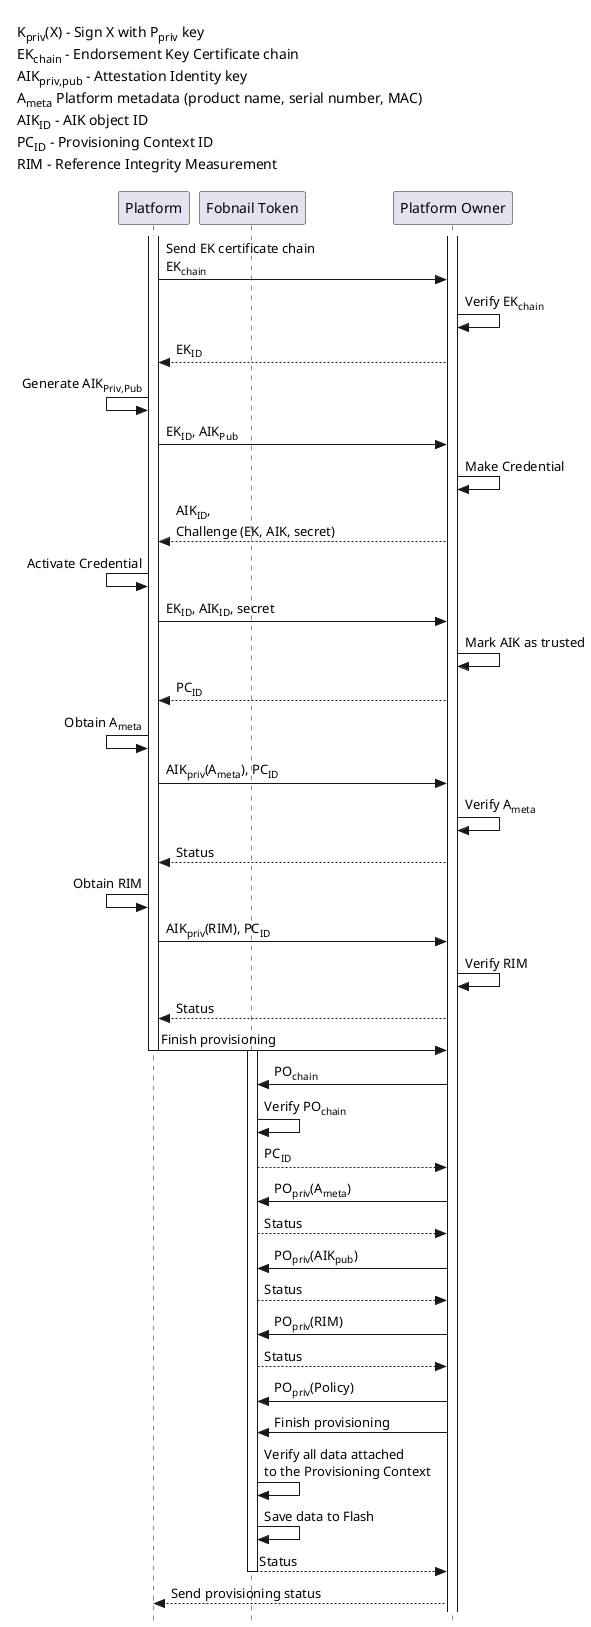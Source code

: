@startuml Fobnail Remote Platform Provisioning

skinparam LegendBorderThickness 0
skinparam LegendBackgroundColor #white
skinparam style strictuml
participant "Platform"
participant "Fobnail Token" as FT
participant "Platform Owner" as PO

legend top left
    K<sub>priv</sub>(X) - Sign X with P<sub>priv</sub> key
    EK<sub>chain</sub> - Endorsement Key Certificate chain
    AIK<sub>priv,pub</sub> - Attestation Identity key
    A<sub>meta</sub> Platform metadata (product name, serial number, MAC)
    AIK<sub>ID</sub> - AIK object ID
    PC<sub>ID</sub> - Provisioning Context ID
    RIM - Reference Integrity Measurement
endlegend

activate Platform
activate PO

Platform -> PO: Send EK certificate chain\nEK<sub>chain</sub>
PO -> PO: Verify EK<sub>chain</sub>
PO --> Platform: EK<sub>ID</sub>
Platform <- Platform: Generate AIK<sub>Priv,Pub</sub>
Platform -> PO: EK<sub>ID</sub>, AIK<sub>Pub</sub>
PO -> PO: Make Credential
PO --> Platform: AIK<sub>ID</sub>,\nChallenge (EK, AIK, secret)
Platform <- Platform: Activate Credential
Platform -> PO: EK<sub>ID</sub>, AIK<sub>ID</sub>, secret
PO -> PO: Mark AIK as trusted
PO --> Platform: PC<sub>ID</sub>
Platform <- Platform: Obtain A<sub>meta</sub>
Platform -> PO: AIK<sub>priv</sub>(A<sub>meta</sub>), PC<sub>ID</sub>
PO -> PO: Verify A<sub>meta</sub>
PO --> Platform: Status
Platform <- Platform: Obtain RIM
Platform -> PO: AIK<sub>priv</sub>(RIM), PC<sub>ID</sub>
PO -> PO: Verify RIM
PO --> Platform: Status
Platform -> PO: Finish provisioning

deactivate Platform
activate FT

PO -> FT: PO<sub>chain</sub>
FT -> FT: Verify PO<sub>chain</sub>
FT --> PO: PC<sub>ID</sub>
PO -> FT: PO<sub>priv</sub>(A<sub>meta</sub>)
FT --> PO: Status
PO -> FT: PO<sub>priv</sub>(AIK<sub>pub</sub>)
FT --> PO: Status
PO -> FT: PO<sub>priv</sub>(RIM)
FT --> PO: Status
PO -> FT: PO<sub>priv</sub>(Policy)
PO -> FT: Finish provisioning
FT -> FT: Verify all data attached\nto the Provisioning Context
FT -> FT: Save data to Flash
FT --> PO: Status

deactivate FT

PO --> Platform: Send provisioning status

@enduml
